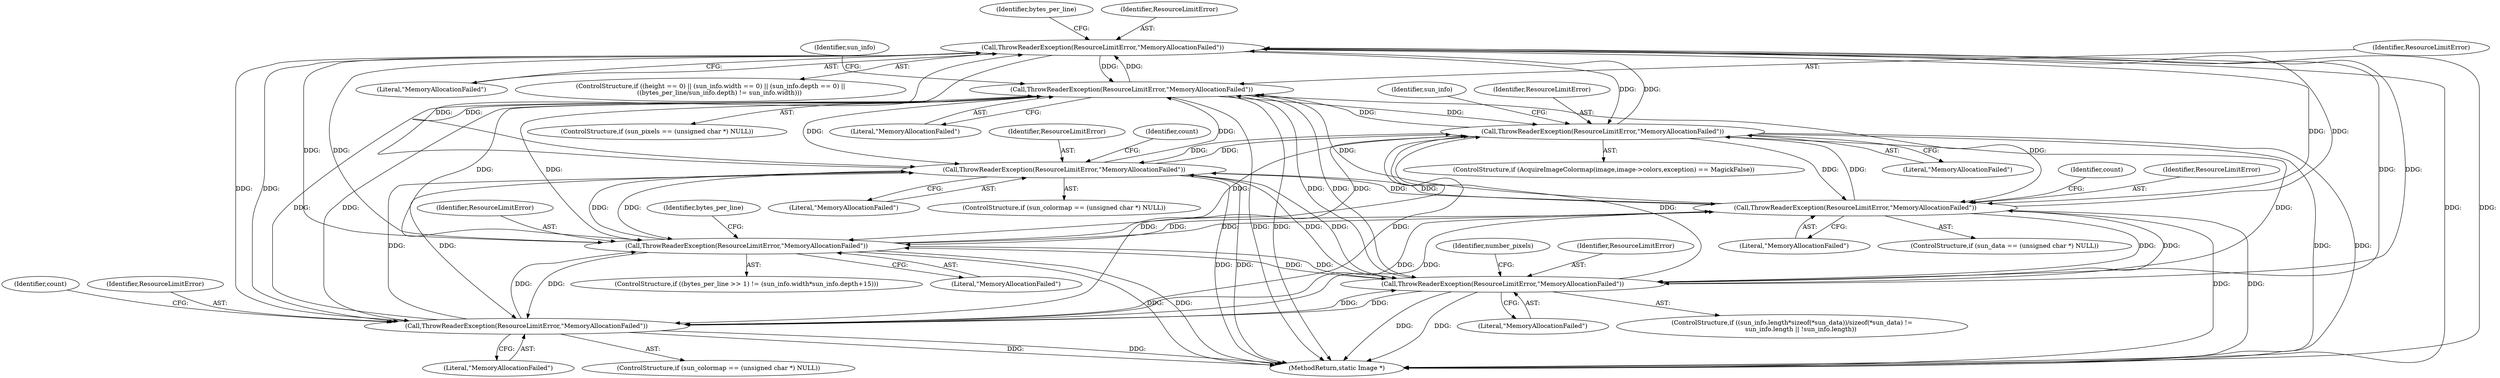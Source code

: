 digraph "1_ImageMagick_6b4aff0f117b978502ee5bcd6e753c17aec5a961@del" {
"1000880" [label="(Call,ThrowReaderException(ResourceLimitError,\"MemoryAllocationFailed\"))"];
"1000926" [label="(Call,ThrowReaderException(ResourceLimitError,\"MemoryAllocationFailed\"))"];
"1000446" [label="(Call,ThrowReaderException(ResourceLimitError,\"MemoryAllocationFailed\"))"];
"1000476" [label="(Call,ThrowReaderException(ResourceLimitError,\"MemoryAllocationFailed\"))"];
"1000825" [label="(Call,ThrowReaderException(ResourceLimitError,\"MemoryAllocationFailed\"))"];
"1000644" [label="(Call,ThrowReaderException(ResourceLimitError,\"MemoryAllocationFailed\"))"];
"1000756" [label="(Call,ThrowReaderException(ResourceLimitError,\"MemoryAllocationFailed\"))"];
"1000903" [label="(Call,ThrowReaderException(ResourceLimitError,\"MemoryAllocationFailed\"))"];
"1000880" [label="(Call,ThrowReaderException(ResourceLimitError,\"MemoryAllocationFailed\"))"];
"1000920" [label="(ControlStructure,if (sun_pixels == (unsigned char *) NULL))"];
"1000927" [label="(Identifier,ResourceLimitError)"];
"1000437" [label="(ControlStructure,if (AcquireImageColormap(image,image->colors,exception) == MagickFalse))"];
"1000478" [label="(Literal,\"MemoryAllocationFailed\")"];
"1000880" [label="(Call,ThrowReaderException(ResourceLimitError,\"MemoryAllocationFailed\"))"];
"1000884" [label="(Identifier,bytes_per_line)"];
"1000905" [label="(Literal,\"MemoryAllocationFailed\")"];
"1000470" [label="(ControlStructure,if (sun_colormap == (unsigned char *) NULL))"];
"1000903" [label="(Call,ThrowReaderException(ResourceLimitError,\"MemoryAllocationFailed\"))"];
"1000477" [label="(Identifier,ResourceLimitError)"];
"1000480" [label="(Identifier,count)"];
"1000447" [label="(Identifier,ResourceLimitError)"];
"1000735" [label="(ControlStructure,if ((sun_info.length*sizeof(*sun_data))/sizeof(*sun_data) !=\n         sun_info.length || !sun_info.length))"];
"1000760" [label="(Identifier,number_pixels)"];
"1000882" [label="(Literal,\"MemoryAllocationFailed\")"];
"1000648" [label="(Identifier,count)"];
"1000926" [label="(Call,ThrowReaderException(ResourceLimitError,\"MemoryAllocationFailed\"))"];
"1000881" [label="(Identifier,ResourceLimitError)"];
"1000932" [label="(Identifier,sun_info)"];
"1000645" [label="(Identifier,ResourceLimitError)"];
"1000907" [label="(Identifier,bytes_per_line)"];
"1000638" [label="(ControlStructure,if (sun_colormap == (unsigned char *) NULL))"];
"1000758" [label="(Literal,\"MemoryAllocationFailed\")"];
"1000446" [label="(Call,ThrowReaderException(ResourceLimitError,\"MemoryAllocationFailed\"))"];
"1000825" [label="(Call,ThrowReaderException(ResourceLimitError,\"MemoryAllocationFailed\"))"];
"1000644" [label="(Call,ThrowReaderException(ResourceLimitError,\"MemoryAllocationFailed\"))"];
"1000854" [label="(ControlStructure,if ((height == 0) || (sun_info.width == 0) || (sun_info.depth == 0) ||\n         ((bytes_per_line/sun_info.depth) != sun_info.width)))"];
"1000756" [label="(Call,ThrowReaderException(ResourceLimitError,\"MemoryAllocationFailed\"))"];
"1000757" [label="(Identifier,ResourceLimitError)"];
"1000819" [label="(ControlStructure,if (sun_data == (unsigned char *) NULL))"];
"1000826" [label="(Identifier,ResourceLimitError)"];
"1000646" [label="(Literal,\"MemoryAllocationFailed\")"];
"1000928" [label="(Literal,\"MemoryAllocationFailed\")"];
"1000448" [label="(Literal,\"MemoryAllocationFailed\")"];
"1000827" [label="(Literal,\"MemoryAllocationFailed\")"];
"1000451" [label="(Identifier,sun_info)"];
"1000476" [label="(Call,ThrowReaderException(ResourceLimitError,\"MemoryAllocationFailed\"))"];
"1000889" [label="(ControlStructure,if ((bytes_per_line >> 1) != (sun_info.width*sun_info.depth+15)))"];
"1000904" [label="(Identifier,ResourceLimitError)"];
"1000829" [label="(Identifier,count)"];
"1001689" [label="(MethodReturn,static Image *)"];
"1000880" -> "1000854"  [label="AST: "];
"1000880" -> "1000882"  [label="CFG: "];
"1000881" -> "1000880"  [label="AST: "];
"1000882" -> "1000880"  [label="AST: "];
"1000884" -> "1000880"  [label="CFG: "];
"1000880" -> "1001689"  [label="DDG: "];
"1000880" -> "1001689"  [label="DDG: "];
"1000880" -> "1000446"  [label="DDG: "];
"1000880" -> "1000476"  [label="DDG: "];
"1000880" -> "1000644"  [label="DDG: "];
"1000880" -> "1000756"  [label="DDG: "];
"1000880" -> "1000825"  [label="DDG: "];
"1000926" -> "1000880"  [label="DDG: "];
"1000446" -> "1000880"  [label="DDG: "];
"1000476" -> "1000880"  [label="DDG: "];
"1000825" -> "1000880"  [label="DDG: "];
"1000644" -> "1000880"  [label="DDG: "];
"1000756" -> "1000880"  [label="DDG: "];
"1000903" -> "1000880"  [label="DDG: "];
"1000880" -> "1000903"  [label="DDG: "];
"1000880" -> "1000926"  [label="DDG: "];
"1000926" -> "1000920"  [label="AST: "];
"1000926" -> "1000928"  [label="CFG: "];
"1000927" -> "1000926"  [label="AST: "];
"1000928" -> "1000926"  [label="AST: "];
"1000932" -> "1000926"  [label="CFG: "];
"1000926" -> "1001689"  [label="DDG: "];
"1000926" -> "1001689"  [label="DDG: "];
"1000926" -> "1000446"  [label="DDG: "];
"1000926" -> "1000476"  [label="DDG: "];
"1000926" -> "1000644"  [label="DDG: "];
"1000926" -> "1000756"  [label="DDG: "];
"1000926" -> "1000825"  [label="DDG: "];
"1000926" -> "1000903"  [label="DDG: "];
"1000446" -> "1000926"  [label="DDG: "];
"1000476" -> "1000926"  [label="DDG: "];
"1000825" -> "1000926"  [label="DDG: "];
"1000644" -> "1000926"  [label="DDG: "];
"1000756" -> "1000926"  [label="DDG: "];
"1000903" -> "1000926"  [label="DDG: "];
"1000446" -> "1000437"  [label="AST: "];
"1000446" -> "1000448"  [label="CFG: "];
"1000447" -> "1000446"  [label="AST: "];
"1000448" -> "1000446"  [label="AST: "];
"1000451" -> "1000446"  [label="CFG: "];
"1000446" -> "1001689"  [label="DDG: "];
"1000446" -> "1001689"  [label="DDG: "];
"1000476" -> "1000446"  [label="DDG: "];
"1000825" -> "1000446"  [label="DDG: "];
"1000644" -> "1000446"  [label="DDG: "];
"1000756" -> "1000446"  [label="DDG: "];
"1000903" -> "1000446"  [label="DDG: "];
"1000446" -> "1000476"  [label="DDG: "];
"1000446" -> "1000644"  [label="DDG: "];
"1000446" -> "1000756"  [label="DDG: "];
"1000446" -> "1000825"  [label="DDG: "];
"1000446" -> "1000903"  [label="DDG: "];
"1000476" -> "1000470"  [label="AST: "];
"1000476" -> "1000478"  [label="CFG: "];
"1000477" -> "1000476"  [label="AST: "];
"1000478" -> "1000476"  [label="AST: "];
"1000480" -> "1000476"  [label="CFG: "];
"1000476" -> "1001689"  [label="DDG: "];
"1000476" -> "1001689"  [label="DDG: "];
"1000825" -> "1000476"  [label="DDG: "];
"1000644" -> "1000476"  [label="DDG: "];
"1000756" -> "1000476"  [label="DDG: "];
"1000903" -> "1000476"  [label="DDG: "];
"1000476" -> "1000644"  [label="DDG: "];
"1000476" -> "1000756"  [label="DDG: "];
"1000476" -> "1000825"  [label="DDG: "];
"1000476" -> "1000903"  [label="DDG: "];
"1000825" -> "1000819"  [label="AST: "];
"1000825" -> "1000827"  [label="CFG: "];
"1000826" -> "1000825"  [label="AST: "];
"1000827" -> "1000825"  [label="AST: "];
"1000829" -> "1000825"  [label="CFG: "];
"1000825" -> "1001689"  [label="DDG: "];
"1000825" -> "1001689"  [label="DDG: "];
"1000825" -> "1000644"  [label="DDG: "];
"1000825" -> "1000756"  [label="DDG: "];
"1000644" -> "1000825"  [label="DDG: "];
"1000756" -> "1000825"  [label="DDG: "];
"1000903" -> "1000825"  [label="DDG: "];
"1000825" -> "1000903"  [label="DDG: "];
"1000644" -> "1000638"  [label="AST: "];
"1000644" -> "1000646"  [label="CFG: "];
"1000645" -> "1000644"  [label="AST: "];
"1000646" -> "1000644"  [label="AST: "];
"1000648" -> "1000644"  [label="CFG: "];
"1000644" -> "1001689"  [label="DDG: "];
"1000644" -> "1001689"  [label="DDG: "];
"1000756" -> "1000644"  [label="DDG: "];
"1000903" -> "1000644"  [label="DDG: "];
"1000644" -> "1000756"  [label="DDG: "];
"1000644" -> "1000903"  [label="DDG: "];
"1000756" -> "1000735"  [label="AST: "];
"1000756" -> "1000758"  [label="CFG: "];
"1000757" -> "1000756"  [label="AST: "];
"1000758" -> "1000756"  [label="AST: "];
"1000760" -> "1000756"  [label="CFG: "];
"1000756" -> "1001689"  [label="DDG: "];
"1000756" -> "1001689"  [label="DDG: "];
"1000903" -> "1000756"  [label="DDG: "];
"1000756" -> "1000903"  [label="DDG: "];
"1000903" -> "1000889"  [label="AST: "];
"1000903" -> "1000905"  [label="CFG: "];
"1000904" -> "1000903"  [label="AST: "];
"1000905" -> "1000903"  [label="AST: "];
"1000907" -> "1000903"  [label="CFG: "];
"1000903" -> "1001689"  [label="DDG: "];
"1000903" -> "1001689"  [label="DDG: "];
}
